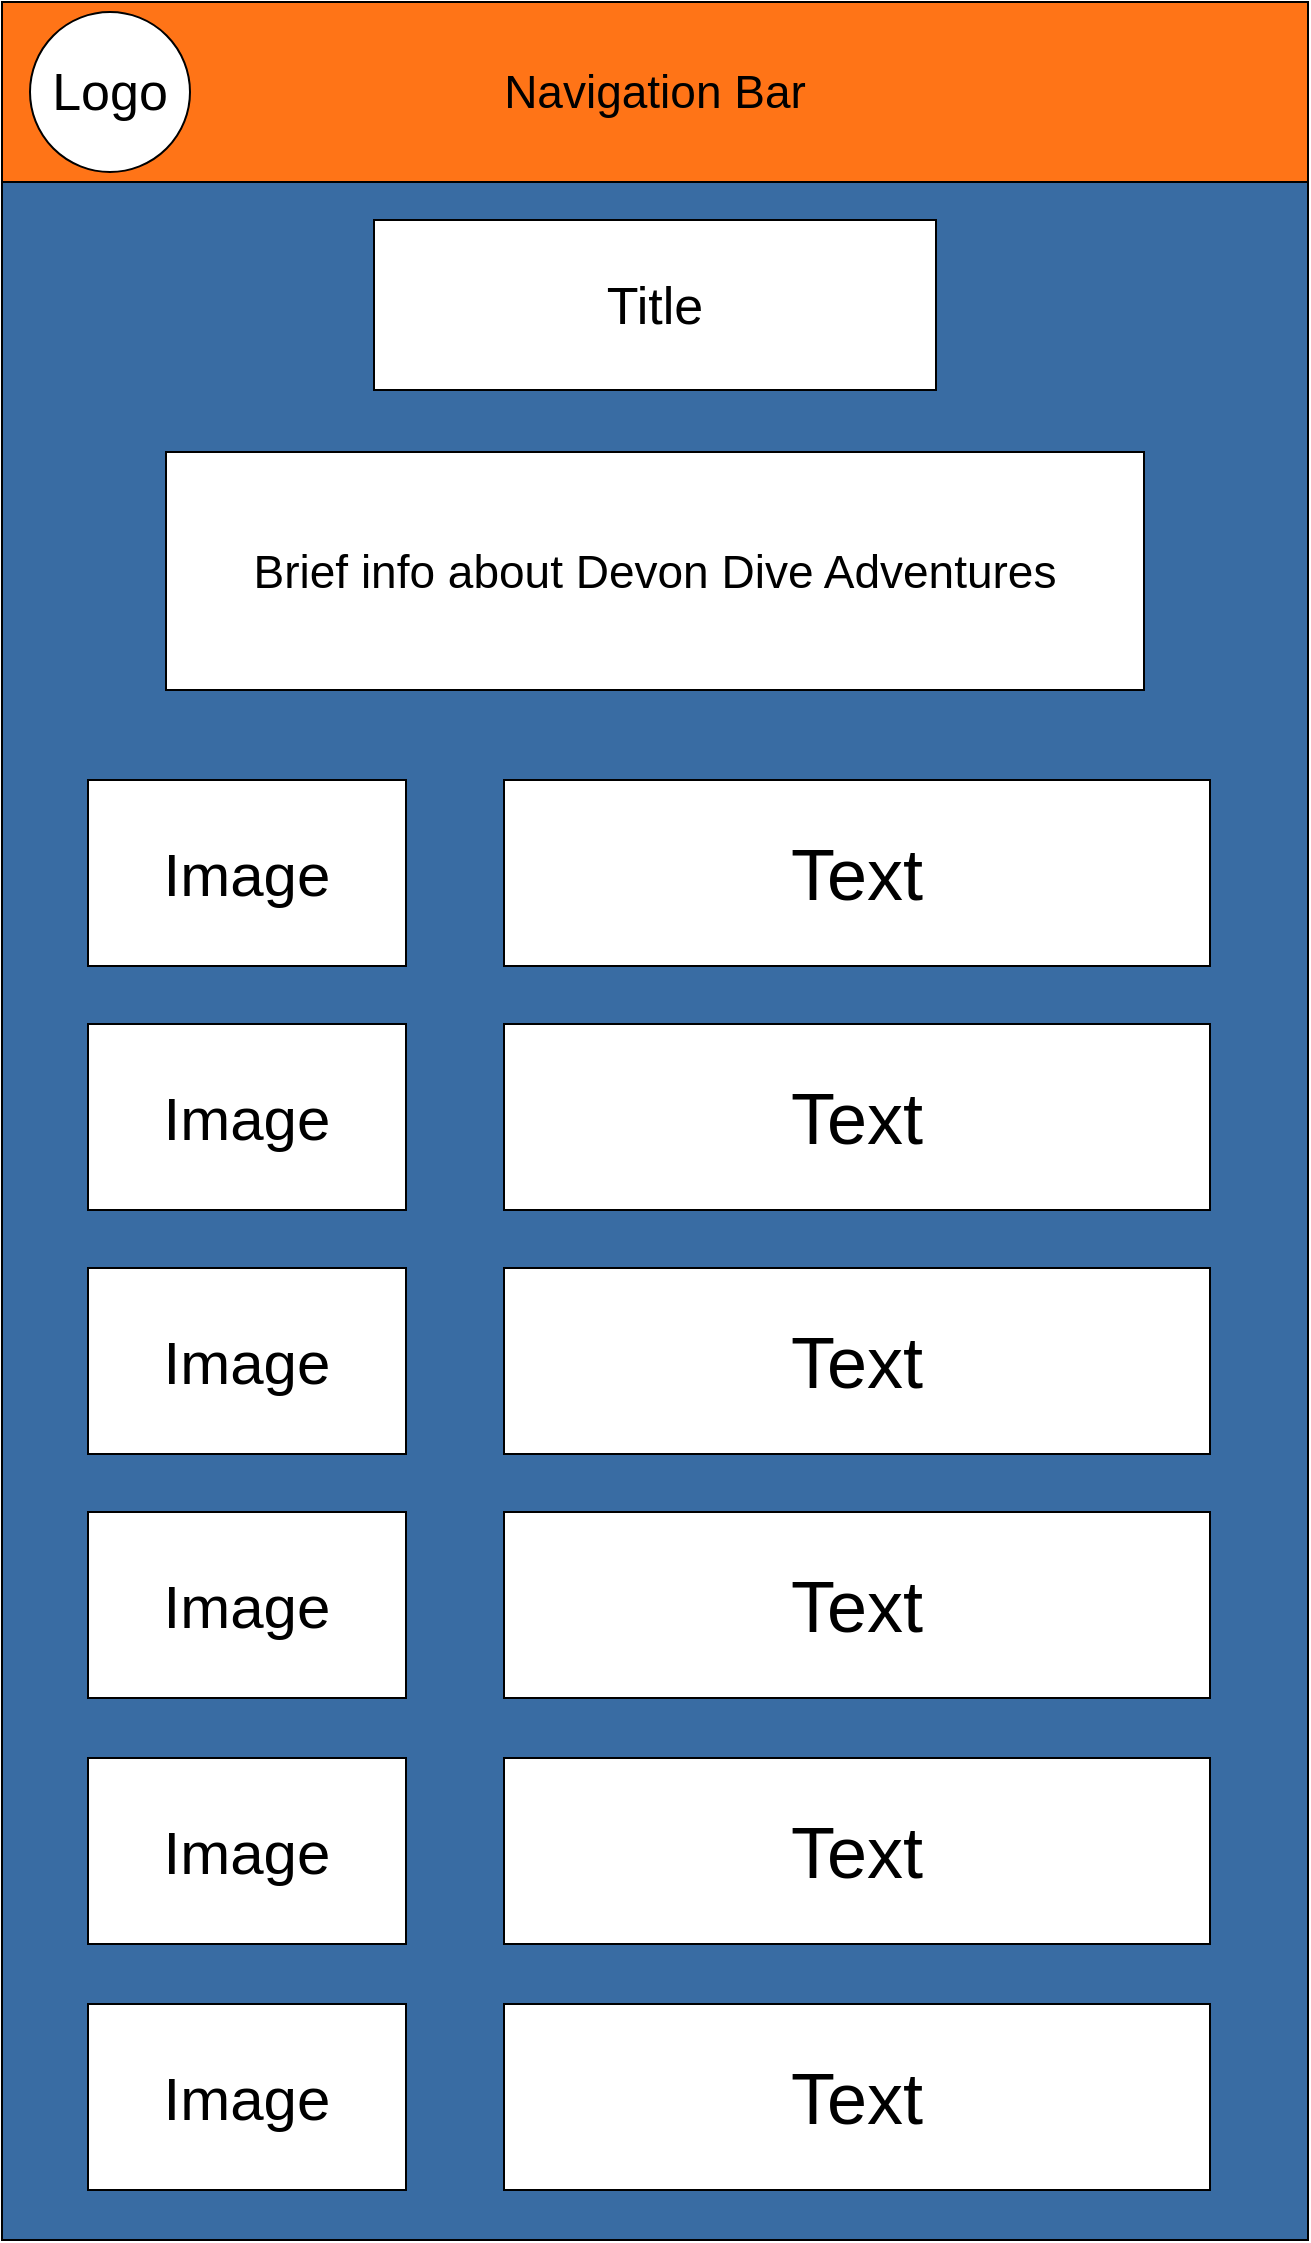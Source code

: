 <mxfile version="26.2.1">
  <diagram name="Page-1" id="BidPrYHlSaw0sjSpPwxJ">
    <mxGraphModel dx="1163" dy="1727" grid="0" gridSize="10" guides="1" tooltips="1" connect="1" arrows="1" fold="1" page="0" pageScale="1" pageWidth="827" pageHeight="1169" math="0" shadow="0">
      <root>
        <mxCell id="0" />
        <mxCell id="1" parent="0" />
        <mxCell id="O1fDmZWqZGZbxfCgHxZl-1" value="" style="rounded=0;whiteSpace=wrap;html=1;fillColor=#396CA3;" parent="1" vertex="1">
          <mxGeometry x="-113" y="-190" width="653" height="1119" as="geometry" />
        </mxCell>
        <mxCell id="O1fDmZWqZGZbxfCgHxZl-2" value="&lt;font style=&quot;font-size: 23px;&quot;&gt;Navigation Bar&lt;/font&gt;" style="rounded=0;whiteSpace=wrap;html=1;fillColor=light-dark(#FF7417,#EDEDED);" parent="1" vertex="1">
          <mxGeometry x="-113" y="-190" width="653" height="90" as="geometry" />
        </mxCell>
        <mxCell id="O1fDmZWqZGZbxfCgHxZl-3" value="&lt;font style=&quot;font-size: 26px;&quot;&gt;Title&lt;/font&gt;" style="rounded=0;whiteSpace=wrap;html=1;" parent="1" vertex="1">
          <mxGeometry x="73" y="-81" width="281" height="85" as="geometry" />
        </mxCell>
        <mxCell id="O1fDmZWqZGZbxfCgHxZl-4" value="&lt;font style=&quot;font-size: 30px;&quot;&gt;Image&lt;/font&gt;" style="rounded=0;whiteSpace=wrap;html=1;" parent="1" vertex="1">
          <mxGeometry x="-70" y="199" width="159" height="93" as="geometry" />
        </mxCell>
        <mxCell id="O1fDmZWqZGZbxfCgHxZl-5" value="&lt;font style=&quot;font-size: 30px;&quot;&gt;Image&lt;/font&gt;" style="rounded=0;whiteSpace=wrap;html=1;" parent="1" vertex="1">
          <mxGeometry x="-70" y="321" width="159" height="93" as="geometry" />
        </mxCell>
        <mxCell id="O1fDmZWqZGZbxfCgHxZl-6" value="&lt;font style=&quot;font-size: 30px;&quot;&gt;Image&lt;/font&gt;" style="rounded=0;whiteSpace=wrap;html=1;" parent="1" vertex="1">
          <mxGeometry x="-70" y="688" width="159" height="93" as="geometry" />
        </mxCell>
        <mxCell id="O1fDmZWqZGZbxfCgHxZl-7" value="&lt;font style=&quot;font-size: 30px;&quot;&gt;Image&lt;/font&gt;" style="rounded=0;whiteSpace=wrap;html=1;" parent="1" vertex="1">
          <mxGeometry x="-70" y="565" width="159" height="93" as="geometry" />
        </mxCell>
        <mxCell id="O1fDmZWqZGZbxfCgHxZl-8" value="&lt;font style=&quot;font-size: 30px;&quot;&gt;Image&lt;/font&gt;" style="rounded=0;whiteSpace=wrap;html=1;" parent="1" vertex="1">
          <mxGeometry x="-70" y="443" width="159" height="93" as="geometry" />
        </mxCell>
        <mxCell id="O1fDmZWqZGZbxfCgHxZl-9" value="&lt;font style=&quot;font-size: 30px;&quot;&gt;Image&lt;/font&gt;" style="rounded=0;whiteSpace=wrap;html=1;" parent="1" vertex="1">
          <mxGeometry x="-70" y="811" width="159" height="93" as="geometry" />
        </mxCell>
        <mxCell id="O1fDmZWqZGZbxfCgHxZl-11" value="&lt;font style=&quot;font-size: 23px;&quot;&gt;Brief info about Devon Dive Adventures&lt;/font&gt;" style="rounded=0;whiteSpace=wrap;html=1;" parent="1" vertex="1">
          <mxGeometry x="-31" y="35" width="489" height="119" as="geometry" />
        </mxCell>
        <mxCell id="O1fDmZWqZGZbxfCgHxZl-12" value="&lt;font style=&quot;font-size: 26px;&quot;&gt;Logo&lt;/font&gt;" style="ellipse;whiteSpace=wrap;html=1;aspect=fixed;" parent="1" vertex="1">
          <mxGeometry x="-99" y="-185" width="80" height="80" as="geometry" />
        </mxCell>
        <mxCell id="dQ2fhFzhFLlr2ZGemDZ8-2" value="&lt;font style=&quot;font-size: 36px;&quot;&gt;Text&lt;/font&gt;" style="rounded=0;whiteSpace=wrap;html=1;" vertex="1" parent="1">
          <mxGeometry x="138" y="199" width="353" height="93" as="geometry" />
        </mxCell>
        <mxCell id="dQ2fhFzhFLlr2ZGemDZ8-3" value="&lt;font style=&quot;font-size: 36px;&quot;&gt;Text&lt;/font&gt;" style="rounded=0;whiteSpace=wrap;html=1;" vertex="1" parent="1">
          <mxGeometry x="138" y="321" width="353" height="93" as="geometry" />
        </mxCell>
        <mxCell id="dQ2fhFzhFLlr2ZGemDZ8-4" value="&lt;font style=&quot;font-size: 36px;&quot;&gt;Text&lt;/font&gt;" style="rounded=0;whiteSpace=wrap;html=1;" vertex="1" parent="1">
          <mxGeometry x="138" y="443" width="353" height="93" as="geometry" />
        </mxCell>
        <mxCell id="dQ2fhFzhFLlr2ZGemDZ8-5" value="&lt;font style=&quot;font-size: 36px;&quot;&gt;Text&lt;/font&gt;" style="rounded=0;whiteSpace=wrap;html=1;" vertex="1" parent="1">
          <mxGeometry x="138" y="565" width="353" height="93" as="geometry" />
        </mxCell>
        <mxCell id="dQ2fhFzhFLlr2ZGemDZ8-6" value="&lt;font style=&quot;font-size: 36px;&quot;&gt;Text&lt;/font&gt;" style="rounded=0;whiteSpace=wrap;html=1;" vertex="1" parent="1">
          <mxGeometry x="138" y="688" width="353" height="93" as="geometry" />
        </mxCell>
        <mxCell id="dQ2fhFzhFLlr2ZGemDZ8-7" value="&lt;font style=&quot;font-size: 36px;&quot;&gt;Text&lt;/font&gt;" style="rounded=0;whiteSpace=wrap;html=1;" vertex="1" parent="1">
          <mxGeometry x="138" y="811" width="353" height="93" as="geometry" />
        </mxCell>
      </root>
    </mxGraphModel>
  </diagram>
</mxfile>
